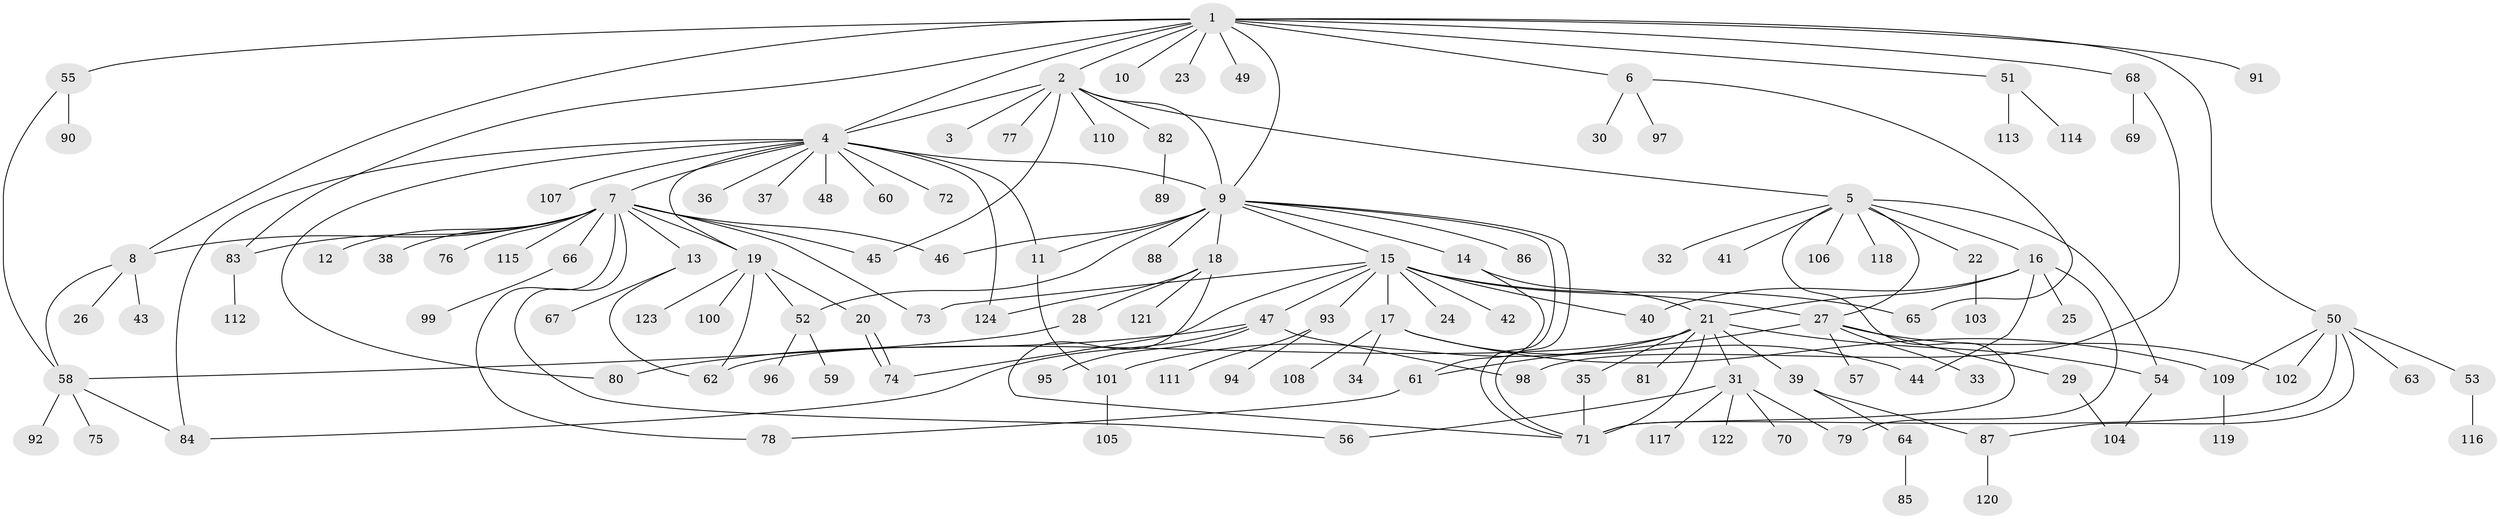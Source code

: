 // coarse degree distribution, {5: 0.034482758620689655, 9: 0.011494252873563218, 10: 0.011494252873563218, 6: 0.04597701149425287, 2: 0.20689655172413793, 1: 0.47126436781609193, 4: 0.05747126436781609, 15: 0.011494252873563218, 3: 0.08045977011494253, 14: 0.011494252873563218, 7: 0.011494252873563218, 8: 0.022988505747126436, 11: 0.011494252873563218, 13: 0.011494252873563218}
// Generated by graph-tools (version 1.1) at 2025/36/03/04/25 23:36:46]
// undirected, 124 vertices, 166 edges
graph export_dot {
  node [color=gray90,style=filled];
  1;
  2;
  3;
  4;
  5;
  6;
  7;
  8;
  9;
  10;
  11;
  12;
  13;
  14;
  15;
  16;
  17;
  18;
  19;
  20;
  21;
  22;
  23;
  24;
  25;
  26;
  27;
  28;
  29;
  30;
  31;
  32;
  33;
  34;
  35;
  36;
  37;
  38;
  39;
  40;
  41;
  42;
  43;
  44;
  45;
  46;
  47;
  48;
  49;
  50;
  51;
  52;
  53;
  54;
  55;
  56;
  57;
  58;
  59;
  60;
  61;
  62;
  63;
  64;
  65;
  66;
  67;
  68;
  69;
  70;
  71;
  72;
  73;
  74;
  75;
  76;
  77;
  78;
  79;
  80;
  81;
  82;
  83;
  84;
  85;
  86;
  87;
  88;
  89;
  90;
  91;
  92;
  93;
  94;
  95;
  96;
  97;
  98;
  99;
  100;
  101;
  102;
  103;
  104;
  105;
  106;
  107;
  108;
  109;
  110;
  111;
  112;
  113;
  114;
  115;
  116;
  117;
  118;
  119;
  120;
  121;
  122;
  123;
  124;
  1 -- 2;
  1 -- 4;
  1 -- 6;
  1 -- 8;
  1 -- 9;
  1 -- 10;
  1 -- 23;
  1 -- 49;
  1 -- 50;
  1 -- 51;
  1 -- 55;
  1 -- 68;
  1 -- 83;
  1 -- 91;
  2 -- 3;
  2 -- 4;
  2 -- 5;
  2 -- 9;
  2 -- 45;
  2 -- 77;
  2 -- 82;
  2 -- 110;
  4 -- 7;
  4 -- 9;
  4 -- 11;
  4 -- 19;
  4 -- 36;
  4 -- 37;
  4 -- 48;
  4 -- 60;
  4 -- 72;
  4 -- 80;
  4 -- 84;
  4 -- 107;
  4 -- 124;
  5 -- 16;
  5 -- 22;
  5 -- 27;
  5 -- 32;
  5 -- 41;
  5 -- 54;
  5 -- 71;
  5 -- 106;
  5 -- 118;
  6 -- 30;
  6 -- 65;
  6 -- 97;
  7 -- 8;
  7 -- 12;
  7 -- 13;
  7 -- 19;
  7 -- 38;
  7 -- 45;
  7 -- 46;
  7 -- 56;
  7 -- 66;
  7 -- 73;
  7 -- 76;
  7 -- 78;
  7 -- 83;
  7 -- 115;
  8 -- 26;
  8 -- 43;
  8 -- 58;
  9 -- 11;
  9 -- 14;
  9 -- 15;
  9 -- 18;
  9 -- 46;
  9 -- 52;
  9 -- 71;
  9 -- 71;
  9 -- 86;
  9 -- 88;
  11 -- 101;
  13 -- 62;
  13 -- 67;
  14 -- 21;
  14 -- 61;
  15 -- 17;
  15 -- 24;
  15 -- 27;
  15 -- 40;
  15 -- 42;
  15 -- 47;
  15 -- 65;
  15 -- 73;
  15 -- 74;
  15 -- 93;
  16 -- 21;
  16 -- 25;
  16 -- 40;
  16 -- 44;
  16 -- 79;
  17 -- 34;
  17 -- 44;
  17 -- 108;
  17 -- 109;
  18 -- 28;
  18 -- 71;
  18 -- 121;
  18 -- 124;
  19 -- 20;
  19 -- 52;
  19 -- 62;
  19 -- 100;
  19 -- 123;
  20 -- 74;
  20 -- 74;
  21 -- 31;
  21 -- 35;
  21 -- 39;
  21 -- 54;
  21 -- 62;
  21 -- 71;
  21 -- 81;
  21 -- 101;
  22 -- 103;
  27 -- 29;
  27 -- 33;
  27 -- 57;
  27 -- 61;
  27 -- 102;
  28 -- 58;
  29 -- 104;
  31 -- 56;
  31 -- 70;
  31 -- 79;
  31 -- 117;
  31 -- 122;
  35 -- 71;
  39 -- 64;
  39 -- 87;
  47 -- 80;
  47 -- 84;
  47 -- 95;
  47 -- 98;
  50 -- 53;
  50 -- 63;
  50 -- 71;
  50 -- 87;
  50 -- 102;
  50 -- 109;
  51 -- 113;
  51 -- 114;
  52 -- 59;
  52 -- 96;
  53 -- 116;
  54 -- 104;
  55 -- 58;
  55 -- 90;
  58 -- 75;
  58 -- 84;
  58 -- 92;
  61 -- 78;
  64 -- 85;
  66 -- 99;
  68 -- 69;
  68 -- 98;
  82 -- 89;
  83 -- 112;
  87 -- 120;
  93 -- 94;
  93 -- 111;
  101 -- 105;
  109 -- 119;
}
